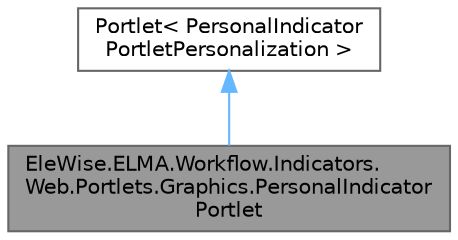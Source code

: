 digraph "EleWise.ELMA.Workflow.Indicators.Web.Portlets.Graphics.PersonalIndicatorPortlet"
{
 // LATEX_PDF_SIZE
  bgcolor="transparent";
  edge [fontname=Helvetica,fontsize=10,labelfontname=Helvetica,labelfontsize=10];
  node [fontname=Helvetica,fontsize=10,shape=box,height=0.2,width=0.4];
  Node1 [id="Node000001",label="EleWise.ELMA.Workflow.Indicators.\lWeb.Portlets.Graphics.PersonalIndicator\lPortlet",height=0.2,width=0.4,color="gray40", fillcolor="grey60", style="filled", fontcolor="black",tooltip="Портлет \"Гистограмма\"."];
  Node2 -> Node1 [id="edge1_Node000001_Node000002",dir="back",color="steelblue1",style="solid",tooltip=" "];
  Node2 [id="Node000002",label="Portlet\< PersonalIndicator\lPortletPersonalization \>",height=0.2,width=0.4,color="gray40", fillcolor="white", style="filled",tooltip=" "];
}
